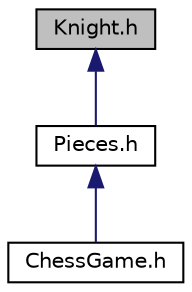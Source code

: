 digraph G
{
  bgcolor="transparent";
  edge [fontname="Helvetica",fontsize="10",labelfontname="Helvetica",labelfontsize="10"];
  node [fontname="Helvetica",fontsize="10",shape=record];
  Node1 [label="Knight.h",height=0.2,width=0.4,color="black", fillcolor="grey75", style="filled" fontcolor="black"];
  Node1 -> Node2 [dir=back,color="midnightblue",fontsize="10",style="solid",fontname="Helvetica"];
  Node2 [label="Pieces.h",height=0.2,width=0.4,color="black",URL="$d8/d5b/Pieces_8h.html",tooltip="An interface for the Pieces class, a structured container of Piece objects."];
  Node2 -> Node3 [dir=back,color="midnightblue",fontsize="10",style="solid",fontname="Helvetica"];
  Node3 [label="ChessGame.h",height=0.2,width=0.4,color="black",URL="$df/d35/ChessGame_8h.html",tooltip="Interface for the ChessGame class."];
}
